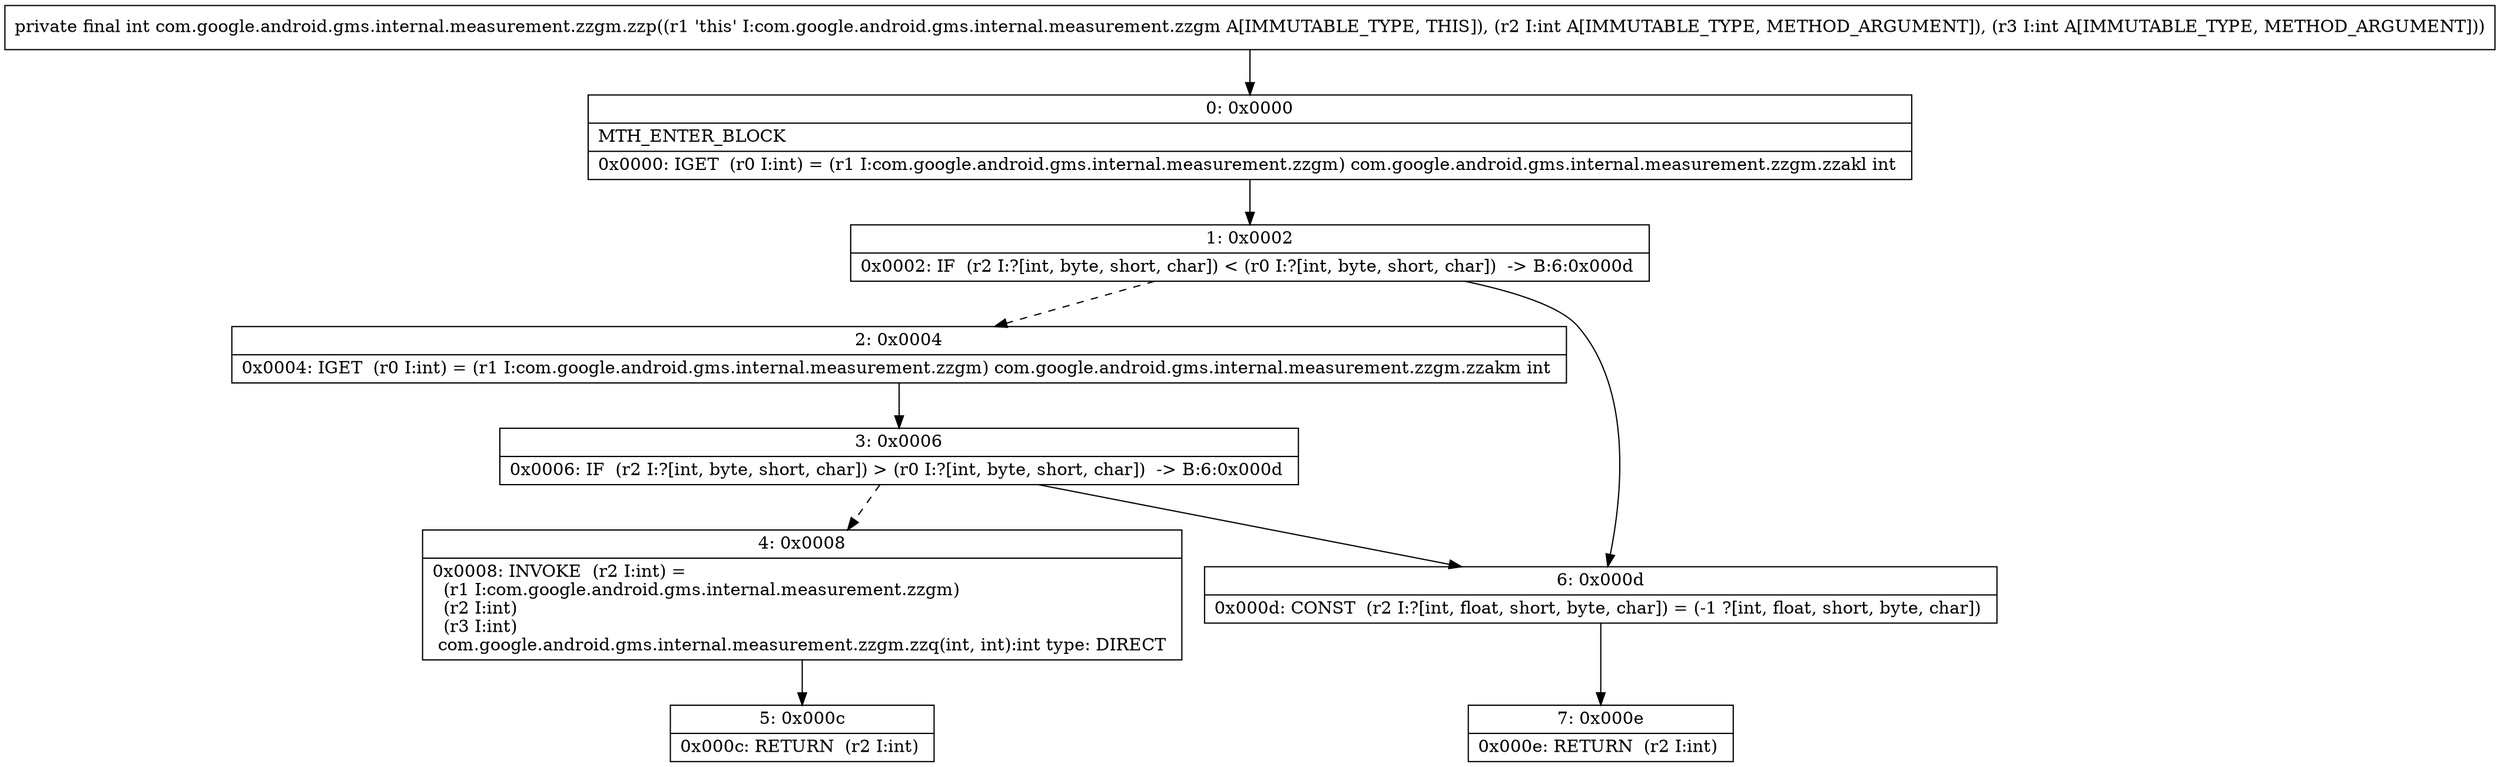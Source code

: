 digraph "CFG forcom.google.android.gms.internal.measurement.zzgm.zzp(II)I" {
Node_0 [shape=record,label="{0\:\ 0x0000|MTH_ENTER_BLOCK\l|0x0000: IGET  (r0 I:int) = (r1 I:com.google.android.gms.internal.measurement.zzgm) com.google.android.gms.internal.measurement.zzgm.zzakl int \l}"];
Node_1 [shape=record,label="{1\:\ 0x0002|0x0002: IF  (r2 I:?[int, byte, short, char]) \< (r0 I:?[int, byte, short, char])  \-\> B:6:0x000d \l}"];
Node_2 [shape=record,label="{2\:\ 0x0004|0x0004: IGET  (r0 I:int) = (r1 I:com.google.android.gms.internal.measurement.zzgm) com.google.android.gms.internal.measurement.zzgm.zzakm int \l}"];
Node_3 [shape=record,label="{3\:\ 0x0006|0x0006: IF  (r2 I:?[int, byte, short, char]) \> (r0 I:?[int, byte, short, char])  \-\> B:6:0x000d \l}"];
Node_4 [shape=record,label="{4\:\ 0x0008|0x0008: INVOKE  (r2 I:int) = \l  (r1 I:com.google.android.gms.internal.measurement.zzgm)\l  (r2 I:int)\l  (r3 I:int)\l com.google.android.gms.internal.measurement.zzgm.zzq(int, int):int type: DIRECT \l}"];
Node_5 [shape=record,label="{5\:\ 0x000c|0x000c: RETURN  (r2 I:int) \l}"];
Node_6 [shape=record,label="{6\:\ 0x000d|0x000d: CONST  (r2 I:?[int, float, short, byte, char]) = (\-1 ?[int, float, short, byte, char]) \l}"];
Node_7 [shape=record,label="{7\:\ 0x000e|0x000e: RETURN  (r2 I:int) \l}"];
MethodNode[shape=record,label="{private final int com.google.android.gms.internal.measurement.zzgm.zzp((r1 'this' I:com.google.android.gms.internal.measurement.zzgm A[IMMUTABLE_TYPE, THIS]), (r2 I:int A[IMMUTABLE_TYPE, METHOD_ARGUMENT]), (r3 I:int A[IMMUTABLE_TYPE, METHOD_ARGUMENT])) }"];
MethodNode -> Node_0;
Node_0 -> Node_1;
Node_1 -> Node_2[style=dashed];
Node_1 -> Node_6;
Node_2 -> Node_3;
Node_3 -> Node_4[style=dashed];
Node_3 -> Node_6;
Node_4 -> Node_5;
Node_6 -> Node_7;
}

